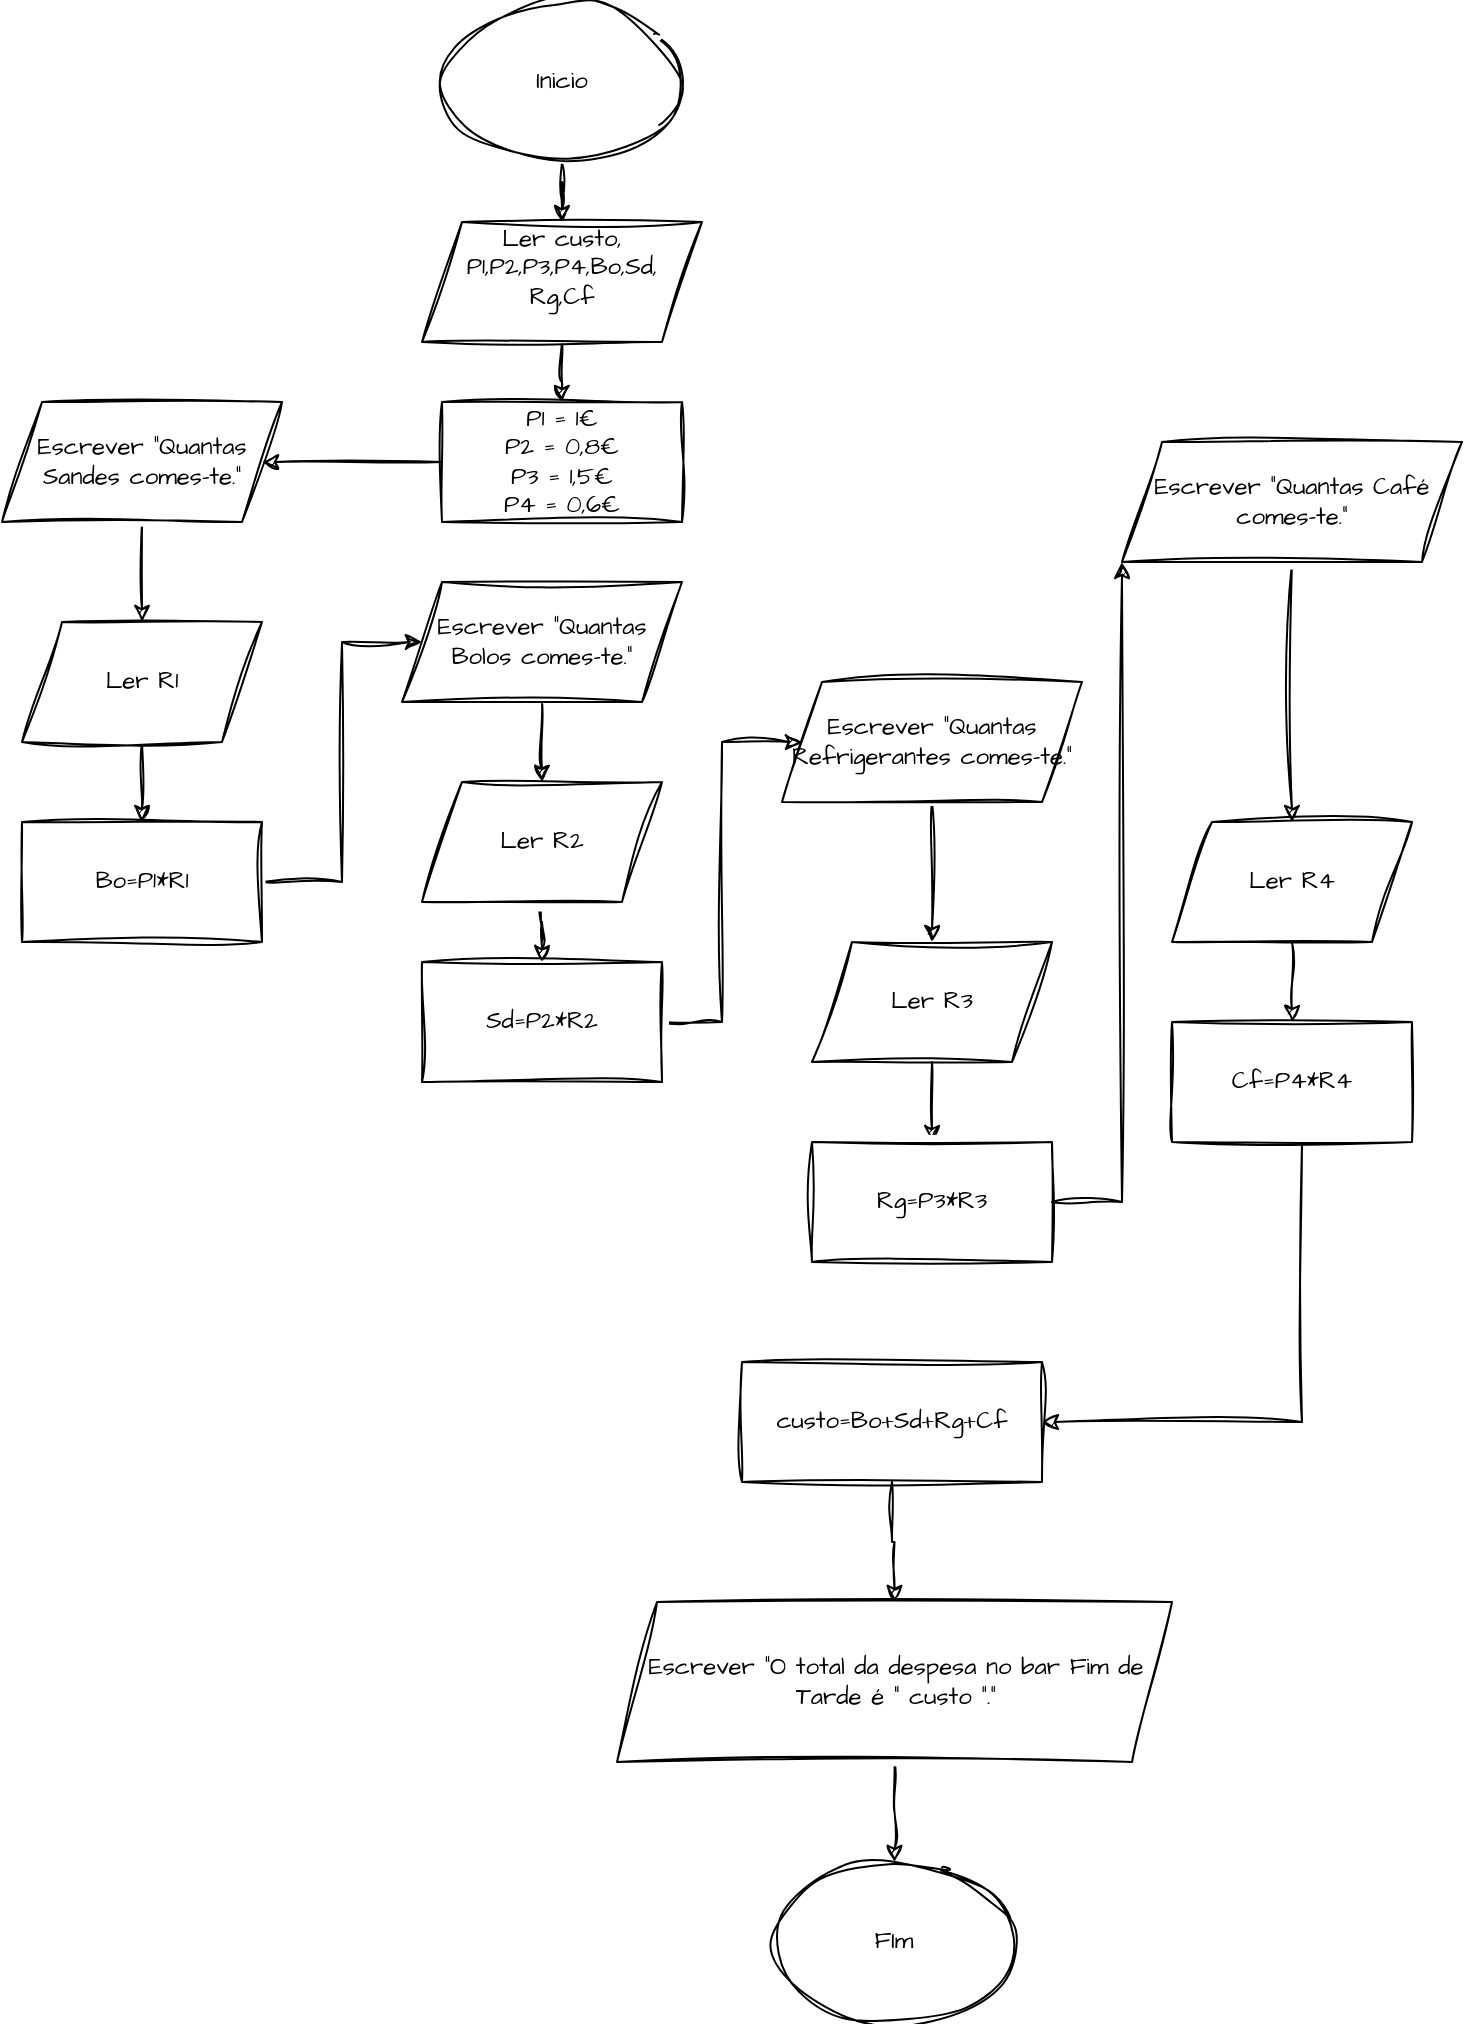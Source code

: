 <mxfile version="28.2.5">
  <diagram name="Página-1" id="uM669NFzIhnFUWDhjO76">
    <mxGraphModel dx="1678" dy="954" grid="1" gridSize="10" guides="1" tooltips="1" connect="1" arrows="1" fold="1" page="1" pageScale="1" pageWidth="827" pageHeight="1169" math="0" shadow="0">
      <root>
        <mxCell id="0" />
        <mxCell id="1" parent="0" />
        <mxCell id="gxdVTO9O-L5tKjRaQhcs-21" value="" style="edgeStyle=orthogonalEdgeStyle;rounded=0;sketch=1;hachureGap=4;jiggle=2;curveFitting=1;orthogonalLoop=1;jettySize=auto;html=1;fontFamily=Architects Daughter;fontSource=https%3A%2F%2Ffonts.googleapis.com%2Fcss%3Ffamily%3DArchitects%2BDaughter;" edge="1" parent="1" source="gxdVTO9O-L5tKjRaQhcs-1" target="gxdVTO9O-L5tKjRaQhcs-2">
          <mxGeometry relative="1" as="geometry" />
        </mxCell>
        <mxCell id="gxdVTO9O-L5tKjRaQhcs-1" value="Inicio" style="ellipse;whiteSpace=wrap;html=1;sketch=1;hachureGap=4;jiggle=2;curveFitting=1;fontFamily=Architects Daughter;fontSource=https%3A%2F%2Ffonts.googleapis.com%2Fcss%3Ffamily%3DArchitects%2BDaughter;" vertex="1" parent="1">
          <mxGeometry x="330" y="50" width="120" height="80" as="geometry" />
        </mxCell>
        <mxCell id="gxdVTO9O-L5tKjRaQhcs-22" value="" style="edgeStyle=orthogonalEdgeStyle;rounded=0;sketch=1;hachureGap=4;jiggle=2;curveFitting=1;orthogonalLoop=1;jettySize=auto;html=1;fontFamily=Architects Daughter;fontSource=https%3A%2F%2Ffonts.googleapis.com%2Fcss%3Ffamily%3DArchitects%2BDaughter;" edge="1" parent="1" source="gxdVTO9O-L5tKjRaQhcs-2">
          <mxGeometry relative="1" as="geometry">
            <mxPoint x="390" y="250" as="targetPoint" />
          </mxGeometry>
        </mxCell>
        <mxCell id="gxdVTO9O-L5tKjRaQhcs-2" value="Ler custo, P1,P2,P3,P4,Bo,Sd,&lt;div&gt;Rg,Cf&lt;div&gt;&lt;div&gt;&lt;br&gt;&lt;/div&gt;&lt;/div&gt;&lt;/div&gt;" style="shape=parallelogram;perimeter=parallelogramPerimeter;whiteSpace=wrap;html=1;fixedSize=1;sketch=1;hachureGap=4;jiggle=2;curveFitting=1;fontFamily=Architects Daughter;fontSource=https%3A%2F%2Ffonts.googleapis.com%2Fcss%3Ffamily%3DArchitects%2BDaughter;" vertex="1" parent="1">
          <mxGeometry x="320" y="160" width="140" height="60" as="geometry" />
        </mxCell>
        <mxCell id="gxdVTO9O-L5tKjRaQhcs-67" value="" style="edgeStyle=orthogonalEdgeStyle;rounded=0;sketch=1;hachureGap=4;jiggle=2;curveFitting=1;orthogonalLoop=1;jettySize=auto;html=1;fontFamily=Architects Daughter;fontSource=https%3A%2F%2Ffonts.googleapis.com%2Fcss%3Ffamily%3DArchitects%2BDaughter;" edge="1" parent="1" source="gxdVTO9O-L5tKjRaQhcs-11" target="gxdVTO9O-L5tKjRaQhcs-66">
          <mxGeometry relative="1" as="geometry" />
        </mxCell>
        <mxCell id="gxdVTO9O-L5tKjRaQhcs-11" value="Escrever &quot;O total da despesa no bar Fim de Tarde é &quot; custo &quot;.&quot;" style="shape=parallelogram;perimeter=parallelogramPerimeter;whiteSpace=wrap;html=1;fixedSize=1;sketch=1;hachureGap=4;jiggle=2;curveFitting=1;fontFamily=Architects Daughter;fontSource=https%3A%2F%2Ffonts.googleapis.com%2Fcss%3Ffamily%3DArchitects%2BDaughter;" vertex="1" parent="1">
          <mxGeometry x="417.5" y="850" width="277.5" height="80" as="geometry" />
        </mxCell>
        <mxCell id="gxdVTO9O-L5tKjRaQhcs-25" style="edgeStyle=orthogonalEdgeStyle;rounded=0;sketch=1;hachureGap=4;jiggle=2;curveFitting=1;orthogonalLoop=1;jettySize=auto;html=1;fontFamily=Architects Daughter;fontSource=https%3A%2F%2Ffonts.googleapis.com%2Fcss%3Ffamily%3DArchitects%2BDaughter;" edge="1" parent="1" source="gxdVTO9O-L5tKjRaQhcs-15" target="gxdVTO9O-L5tKjRaQhcs-23">
          <mxGeometry relative="1" as="geometry" />
        </mxCell>
        <mxCell id="gxdVTO9O-L5tKjRaQhcs-15" value="Escrever &quot;Quantas Sandes comes-te.&quot;" style="shape=parallelogram;perimeter=parallelogramPerimeter;whiteSpace=wrap;html=1;fixedSize=1;sketch=1;hachureGap=4;jiggle=2;curveFitting=1;fontFamily=Architects Daughter;fontSource=https%3A%2F%2Ffonts.googleapis.com%2Fcss%3Ffamily%3DArchitects%2BDaughter;" vertex="1" parent="1">
          <mxGeometry x="110" y="250" width="140" height="60" as="geometry" />
        </mxCell>
        <mxCell id="gxdVTO9O-L5tKjRaQhcs-53" value="" style="edgeStyle=orthogonalEdgeStyle;rounded=0;sketch=1;hachureGap=4;jiggle=2;curveFitting=1;orthogonalLoop=1;jettySize=auto;html=1;fontFamily=Architects Daughter;fontSource=https%3A%2F%2Ffonts.googleapis.com%2Fcss%3Ffamily%3DArchitects%2BDaughter;" edge="1" parent="1" source="gxdVTO9O-L5tKjRaQhcs-23" target="gxdVTO9O-L5tKjRaQhcs-50">
          <mxGeometry relative="1" as="geometry" />
        </mxCell>
        <mxCell id="gxdVTO9O-L5tKjRaQhcs-23" value="Ler R1" style="shape=parallelogram;perimeter=parallelogramPerimeter;whiteSpace=wrap;html=1;fixedSize=1;sketch=1;hachureGap=4;jiggle=2;curveFitting=1;fontFamily=Architects Daughter;fontSource=https%3A%2F%2Ffonts.googleapis.com%2Fcss%3Ffamily%3DArchitects%2BDaughter;" vertex="1" parent="1">
          <mxGeometry x="120" y="360" width="120" height="60" as="geometry" />
        </mxCell>
        <mxCell id="gxdVTO9O-L5tKjRaQhcs-42" value="" style="edgeStyle=orthogonalEdgeStyle;rounded=0;sketch=1;hachureGap=4;jiggle=2;curveFitting=1;orthogonalLoop=1;jettySize=auto;html=1;fontFamily=Architects Daughter;fontSource=https%3A%2F%2Ffonts.googleapis.com%2Fcss%3Ffamily%3DArchitects%2BDaughter;" edge="1" parent="1" source="gxdVTO9O-L5tKjRaQhcs-34" target="gxdVTO9O-L5tKjRaQhcs-37">
          <mxGeometry relative="1" as="geometry" />
        </mxCell>
        <mxCell id="gxdVTO9O-L5tKjRaQhcs-34" value="Escrever &quot;Quantas Bolos comes-te.&quot;" style="shape=parallelogram;perimeter=parallelogramPerimeter;whiteSpace=wrap;html=1;fixedSize=1;sketch=1;hachureGap=4;jiggle=2;curveFitting=1;fontFamily=Architects Daughter;fontSource=https%3A%2F%2Ffonts.googleapis.com%2Fcss%3Ffamily%3DArchitects%2BDaughter;" vertex="1" parent="1">
          <mxGeometry x="310" y="340" width="140" height="60" as="geometry" />
        </mxCell>
        <mxCell id="gxdVTO9O-L5tKjRaQhcs-41" value="" style="edgeStyle=orthogonalEdgeStyle;rounded=0;sketch=1;hachureGap=4;jiggle=2;curveFitting=1;orthogonalLoop=1;jettySize=auto;html=1;fontFamily=Architects Daughter;fontSource=https%3A%2F%2Ffonts.googleapis.com%2Fcss%3Ffamily%3DArchitects%2BDaughter;" edge="1" parent="1" source="gxdVTO9O-L5tKjRaQhcs-35" target="gxdVTO9O-L5tKjRaQhcs-38">
          <mxGeometry relative="1" as="geometry" />
        </mxCell>
        <mxCell id="gxdVTO9O-L5tKjRaQhcs-35" value="Escrever &quot;Quantas Refrigerantes comes-te.&quot;" style="shape=parallelogram;perimeter=parallelogramPerimeter;whiteSpace=wrap;html=1;fixedSize=1;sketch=1;hachureGap=4;jiggle=2;curveFitting=1;fontFamily=Architects Daughter;fontSource=https%3A%2F%2Ffonts.googleapis.com%2Fcss%3Ffamily%3DArchitects%2BDaughter;" vertex="1" parent="1">
          <mxGeometry x="500" y="390" width="150" height="60" as="geometry" />
        </mxCell>
        <mxCell id="gxdVTO9O-L5tKjRaQhcs-40" value="" style="edgeStyle=orthogonalEdgeStyle;rounded=0;sketch=1;hachureGap=4;jiggle=2;curveFitting=1;orthogonalLoop=1;jettySize=auto;html=1;fontFamily=Architects Daughter;fontSource=https%3A%2F%2Ffonts.googleapis.com%2Fcss%3Ffamily%3DArchitects%2BDaughter;" edge="1" parent="1" source="gxdVTO9O-L5tKjRaQhcs-36" target="gxdVTO9O-L5tKjRaQhcs-39">
          <mxGeometry relative="1" as="geometry" />
        </mxCell>
        <mxCell id="gxdVTO9O-L5tKjRaQhcs-36" value="Escrever &quot;Quantas Café comes-te.&quot;" style="shape=parallelogram;perimeter=parallelogramPerimeter;whiteSpace=wrap;html=1;fixedSize=1;sketch=1;hachureGap=4;jiggle=2;curveFitting=1;fontFamily=Architects Daughter;fontSource=https%3A%2F%2Ffonts.googleapis.com%2Fcss%3Ffamily%3DArchitects%2BDaughter;" vertex="1" parent="1">
          <mxGeometry x="670" y="270" width="170" height="60" as="geometry" />
        </mxCell>
        <mxCell id="gxdVTO9O-L5tKjRaQhcs-58" value="" style="edgeStyle=orthogonalEdgeStyle;rounded=0;sketch=1;hachureGap=4;jiggle=2;curveFitting=1;orthogonalLoop=1;jettySize=auto;html=1;fontFamily=Architects Daughter;fontSource=https%3A%2F%2Ffonts.googleapis.com%2Fcss%3Ffamily%3DArchitects%2BDaughter;" edge="1" parent="1" source="gxdVTO9O-L5tKjRaQhcs-37" target="gxdVTO9O-L5tKjRaQhcs-55">
          <mxGeometry relative="1" as="geometry" />
        </mxCell>
        <mxCell id="gxdVTO9O-L5tKjRaQhcs-37" value="Ler R2" style="shape=parallelogram;perimeter=parallelogramPerimeter;whiteSpace=wrap;html=1;fixedSize=1;sketch=1;hachureGap=4;jiggle=2;curveFitting=1;fontFamily=Architects Daughter;fontSource=https%3A%2F%2Ffonts.googleapis.com%2Fcss%3Ffamily%3DArchitects%2BDaughter;" vertex="1" parent="1">
          <mxGeometry x="320" y="440" width="120" height="60" as="geometry" />
        </mxCell>
        <mxCell id="gxdVTO9O-L5tKjRaQhcs-60" value="" style="edgeStyle=orthogonalEdgeStyle;rounded=0;sketch=1;hachureGap=4;jiggle=2;curveFitting=1;orthogonalLoop=1;jettySize=auto;html=1;fontFamily=Architects Daughter;fontSource=https%3A%2F%2Ffonts.googleapis.com%2Fcss%3Ffamily%3DArchitects%2BDaughter;" edge="1" parent="1" source="gxdVTO9O-L5tKjRaQhcs-38" target="gxdVTO9O-L5tKjRaQhcs-56">
          <mxGeometry relative="1" as="geometry" />
        </mxCell>
        <mxCell id="gxdVTO9O-L5tKjRaQhcs-38" value="Ler R3" style="shape=parallelogram;perimeter=parallelogramPerimeter;whiteSpace=wrap;html=1;fixedSize=1;sketch=1;hachureGap=4;jiggle=2;curveFitting=1;fontFamily=Architects Daughter;fontSource=https%3A%2F%2Ffonts.googleapis.com%2Fcss%3Ffamily%3DArchitects%2BDaughter;" vertex="1" parent="1">
          <mxGeometry x="515" y="520" width="120" height="60" as="geometry" />
        </mxCell>
        <mxCell id="gxdVTO9O-L5tKjRaQhcs-62" value="" style="edgeStyle=orthogonalEdgeStyle;rounded=0;sketch=1;hachureGap=4;jiggle=2;curveFitting=1;orthogonalLoop=1;jettySize=auto;html=1;fontFamily=Architects Daughter;fontSource=https%3A%2F%2Ffonts.googleapis.com%2Fcss%3Ffamily%3DArchitects%2BDaughter;" edge="1" parent="1" source="gxdVTO9O-L5tKjRaQhcs-39" target="gxdVTO9O-L5tKjRaQhcs-57">
          <mxGeometry relative="1" as="geometry" />
        </mxCell>
        <mxCell id="gxdVTO9O-L5tKjRaQhcs-39" value="Ler R4" style="shape=parallelogram;perimeter=parallelogramPerimeter;whiteSpace=wrap;html=1;fixedSize=1;sketch=1;hachureGap=4;jiggle=2;curveFitting=1;fontFamily=Architects Daughter;fontSource=https%3A%2F%2Ffonts.googleapis.com%2Fcss%3Ffamily%3DArchitects%2BDaughter;" vertex="1" parent="1">
          <mxGeometry x="695" y="460" width="120" height="60" as="geometry" />
        </mxCell>
        <mxCell id="gxdVTO9O-L5tKjRaQhcs-54" style="edgeStyle=orthogonalEdgeStyle;rounded=0;sketch=1;hachureGap=4;jiggle=2;curveFitting=1;orthogonalLoop=1;jettySize=auto;html=1;entryX=0;entryY=0.5;entryDx=0;entryDy=0;fontFamily=Architects Daughter;fontSource=https%3A%2F%2Ffonts.googleapis.com%2Fcss%3Ffamily%3DArchitects%2BDaughter;" edge="1" parent="1" source="gxdVTO9O-L5tKjRaQhcs-50" target="gxdVTO9O-L5tKjRaQhcs-34">
          <mxGeometry relative="1" as="geometry">
            <Array as="points">
              <mxPoint x="280" y="490" />
              <mxPoint x="280" y="370" />
            </Array>
          </mxGeometry>
        </mxCell>
        <mxCell id="gxdVTO9O-L5tKjRaQhcs-50" value="Bo=P1*R1" style="rounded=0;whiteSpace=wrap;html=1;sketch=1;hachureGap=4;jiggle=2;curveFitting=1;fontFamily=Architects Daughter;fontSource=https%3A%2F%2Ffonts.googleapis.com%2Fcss%3Ffamily%3DArchitects%2BDaughter;" vertex="1" parent="1">
          <mxGeometry x="120" y="460" width="120" height="60" as="geometry" />
        </mxCell>
        <mxCell id="gxdVTO9O-L5tKjRaQhcs-52" value="" style="edgeStyle=orthogonalEdgeStyle;rounded=0;sketch=1;hachureGap=4;jiggle=2;curveFitting=1;orthogonalLoop=1;jettySize=auto;html=1;fontFamily=Architects Daughter;fontSource=https%3A%2F%2Ffonts.googleapis.com%2Fcss%3Ffamily%3DArchitects%2BDaughter;" edge="1" parent="1" source="gxdVTO9O-L5tKjRaQhcs-51" target="gxdVTO9O-L5tKjRaQhcs-15">
          <mxGeometry relative="1" as="geometry" />
        </mxCell>
        <mxCell id="gxdVTO9O-L5tKjRaQhcs-51" value="P1 = 1€&lt;div&gt;P2 = 0,8€&lt;/div&gt;&lt;div&gt;P3 = 1,5€&lt;/div&gt;&lt;div&gt;P4 = 0,6€&lt;/div&gt;" style="rounded=0;whiteSpace=wrap;html=1;sketch=1;hachureGap=4;jiggle=2;curveFitting=1;fontFamily=Architects Daughter;fontSource=https%3A%2F%2Ffonts.googleapis.com%2Fcss%3Ffamily%3DArchitects%2BDaughter;" vertex="1" parent="1">
          <mxGeometry x="330" y="250" width="120" height="60" as="geometry" />
        </mxCell>
        <mxCell id="gxdVTO9O-L5tKjRaQhcs-59" style="edgeStyle=orthogonalEdgeStyle;rounded=0;sketch=1;hachureGap=4;jiggle=2;curveFitting=1;orthogonalLoop=1;jettySize=auto;html=1;entryX=0;entryY=0.5;entryDx=0;entryDy=0;fontFamily=Architects Daughter;fontSource=https%3A%2F%2Ffonts.googleapis.com%2Fcss%3Ffamily%3DArchitects%2BDaughter;" edge="1" parent="1" source="gxdVTO9O-L5tKjRaQhcs-55" target="gxdVTO9O-L5tKjRaQhcs-35">
          <mxGeometry relative="1" as="geometry">
            <Array as="points">
              <mxPoint x="470" y="560" />
              <mxPoint x="470" y="420" />
            </Array>
          </mxGeometry>
        </mxCell>
        <mxCell id="gxdVTO9O-L5tKjRaQhcs-55" value="Sd=P2*R2" style="rounded=0;whiteSpace=wrap;html=1;sketch=1;hachureGap=4;jiggle=2;curveFitting=1;fontFamily=Architects Daughter;fontSource=https%3A%2F%2Ffonts.googleapis.com%2Fcss%3Ffamily%3DArchitects%2BDaughter;" vertex="1" parent="1">
          <mxGeometry x="320" y="530" width="120" height="60" as="geometry" />
        </mxCell>
        <mxCell id="gxdVTO9O-L5tKjRaQhcs-61" style="edgeStyle=orthogonalEdgeStyle;rounded=0;sketch=1;hachureGap=4;jiggle=2;curveFitting=1;orthogonalLoop=1;jettySize=auto;html=1;entryX=0;entryY=1;entryDx=0;entryDy=0;fontFamily=Architects Daughter;fontSource=https%3A%2F%2Ffonts.googleapis.com%2Fcss%3Ffamily%3DArchitects%2BDaughter;" edge="1" parent="1" source="gxdVTO9O-L5tKjRaQhcs-56" target="gxdVTO9O-L5tKjRaQhcs-36">
          <mxGeometry relative="1" as="geometry" />
        </mxCell>
        <mxCell id="gxdVTO9O-L5tKjRaQhcs-56" value="Rg=P3*R3" style="rounded=0;whiteSpace=wrap;html=1;sketch=1;hachureGap=4;jiggle=2;curveFitting=1;fontFamily=Architects Daughter;fontSource=https%3A%2F%2Ffonts.googleapis.com%2Fcss%3Ffamily%3DArchitects%2BDaughter;" vertex="1" parent="1">
          <mxGeometry x="515" y="620" width="120" height="60" as="geometry" />
        </mxCell>
        <mxCell id="gxdVTO9O-L5tKjRaQhcs-64" style="edgeStyle=orthogonalEdgeStyle;rounded=0;sketch=1;hachureGap=4;jiggle=2;curveFitting=1;orthogonalLoop=1;jettySize=auto;html=1;entryX=1;entryY=0.5;entryDx=0;entryDy=0;fontFamily=Architects Daughter;fontSource=https%3A%2F%2Ffonts.googleapis.com%2Fcss%3Ffamily%3DArchitects%2BDaughter;" edge="1" parent="1" source="gxdVTO9O-L5tKjRaQhcs-57" target="gxdVTO9O-L5tKjRaQhcs-63">
          <mxGeometry relative="1" as="geometry">
            <Array as="points">
              <mxPoint x="760" y="760" />
            </Array>
          </mxGeometry>
        </mxCell>
        <mxCell id="gxdVTO9O-L5tKjRaQhcs-57" value="Cf=P4*R4" style="rounded=0;whiteSpace=wrap;html=1;sketch=1;hachureGap=4;jiggle=2;curveFitting=1;fontFamily=Architects Daughter;fontSource=https%3A%2F%2Ffonts.googleapis.com%2Fcss%3Ffamily%3DArchitects%2BDaughter;" vertex="1" parent="1">
          <mxGeometry x="695" y="560" width="120" height="60" as="geometry" />
        </mxCell>
        <mxCell id="gxdVTO9O-L5tKjRaQhcs-65" value="" style="edgeStyle=orthogonalEdgeStyle;rounded=0;sketch=1;hachureGap=4;jiggle=2;curveFitting=1;orthogonalLoop=1;jettySize=auto;html=1;fontFamily=Architects Daughter;fontSource=https%3A%2F%2Ffonts.googleapis.com%2Fcss%3Ffamily%3DArchitects%2BDaughter;" edge="1" parent="1" source="gxdVTO9O-L5tKjRaQhcs-63" target="gxdVTO9O-L5tKjRaQhcs-11">
          <mxGeometry relative="1" as="geometry" />
        </mxCell>
        <mxCell id="gxdVTO9O-L5tKjRaQhcs-63" value="custo=Bo+Sd+Rg+Cf" style="rounded=0;whiteSpace=wrap;html=1;sketch=1;hachureGap=4;jiggle=2;curveFitting=1;fontFamily=Architects Daughter;fontSource=https%3A%2F%2Ffonts.googleapis.com%2Fcss%3Ffamily%3DArchitects%2BDaughter;" vertex="1" parent="1">
          <mxGeometry x="480" y="730" width="150" height="60" as="geometry" />
        </mxCell>
        <mxCell id="gxdVTO9O-L5tKjRaQhcs-66" value="FIm" style="ellipse;whiteSpace=wrap;html=1;sketch=1;hachureGap=4;jiggle=2;curveFitting=1;fontFamily=Architects Daughter;fontSource=https%3A%2F%2Ffonts.googleapis.com%2Fcss%3Ffamily%3DArchitects%2BDaughter;" vertex="1" parent="1">
          <mxGeometry x="496.25" y="980" width="120" height="80" as="geometry" />
        </mxCell>
      </root>
    </mxGraphModel>
  </diagram>
</mxfile>
